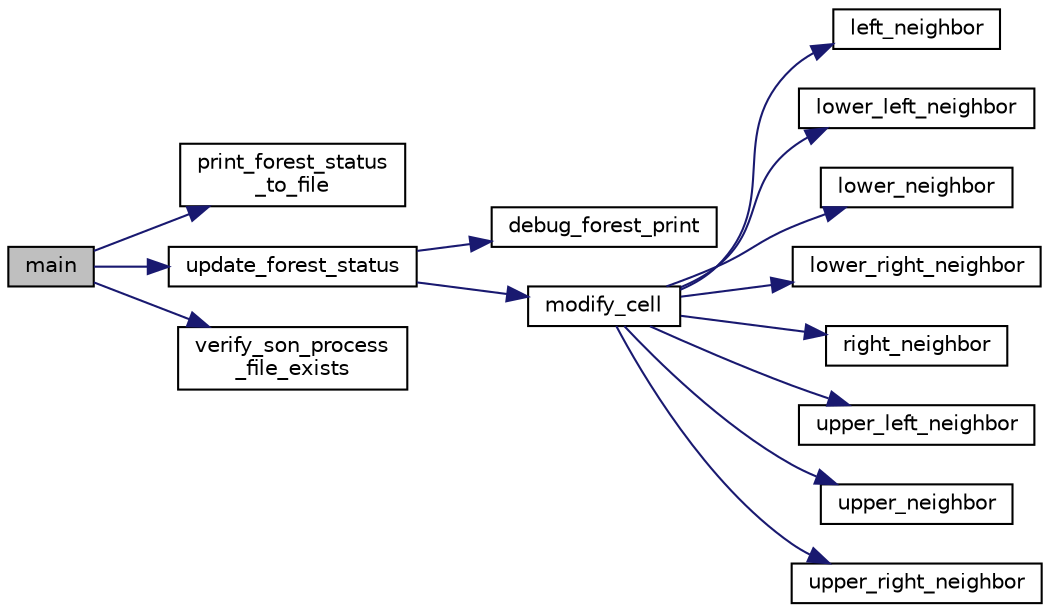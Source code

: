 digraph "main"
{
 // INTERACTIVE_SVG=YES
 // LATEX_PDF_SIZE
  edge [fontname="Helvetica",fontsize="10",labelfontname="Helvetica",labelfontsize="10"];
  node [fontname="Helvetica",fontsize="10",shape=record];
  rankdir="LR";
  Node1 [label="main",height=0.2,width=0.4,color="black", fillcolor="grey75", style="filled", fontcolor="black",tooltip="Father program is the entry program for Ex1. To accomplish the task described in EX1 instruction,..."];
  Node1 -> Node2 [color="midnightblue",fontsize="10",style="solid",fontname="Helvetica"];
  Node2 [label="print_forest_status\l_to_file",height=0.2,width=0.4,color="black", fillcolor="white", style="filled",URL="$father_8c.html#a9665d1a2bf10d05d36bfbfdcc9dd0fb8",tooltip="print_forest_status_to_file will write a single line to the out file <FOREST_STRING> - <NUM_FIRES>  F..."];
  Node1 -> Node3 [color="midnightblue",fontsize="10",style="solid",fontname="Helvetica"];
  Node3 [label="update_forest_status",height=0.2,width=0.4,color="black", fillcolor="white", style="filled",URL="$forest__utils_8c.html#a32d0613c25a154a4b440a484cfad93dc",tooltip="update_forest_status takes the current forest state and updates it –inplace– according to the followi..."];
  Node3 -> Node4 [color="midnightblue",fontsize="10",style="solid",fontname="Helvetica"];
  Node4 [label="debug_forest_print",height=0.2,width=0.4,color="black", fillcolor="white", style="filled",URL="$forest__utils_8c.html#a300bdac54588ac8279de08ec3c8bc642",tooltip="print a forest when in debug mode"];
  Node3 -> Node5 [color="midnightblue",fontsize="10",style="solid",fontname="Helvetica"];
  Node5 [label="modify_cell",height=0.2,width=0.4,color="black", fillcolor="white", style="filled",URL="$forest__utils_8c.html#a4f50ea572603813ea3e902efda59119f",tooltip="modify_cell Takes a cell in a given forest, and return the next state of this cell."];
  Node5 -> Node6 [color="midnightblue",fontsize="10",style="solid",fontname="Helvetica"];
  Node6 [label="left_neighbor",height=0.2,width=0.4,color="black", fillcolor="white", style="filled",URL="$forest__utils_8c.html#a4ec2b0d9c451aba74f348e513ceb2108",tooltip="left_neighbor returns the value of the left neighbor in a given forest string. If the cell has no suc..."];
  Node5 -> Node7 [color="midnightblue",fontsize="10",style="solid",fontname="Helvetica"];
  Node7 [label="lower_left_neighbor",height=0.2,width=0.4,color="black", fillcolor="white", style="filled",URL="$forest__utils_8c.html#a8a88c1cb78431ceaa22ef9751db12473",tooltip=" "];
  Node5 -> Node8 [color="midnightblue",fontsize="10",style="solid",fontname="Helvetica"];
  Node8 [label="lower_neighbor",height=0.2,width=0.4,color="black", fillcolor="white", style="filled",URL="$forest__utils_8c.html#aae3977e63760b3e19f7b7448ece32e63",tooltip="lower_neighbor returns the value of the lower neighbor in a given forest string. If the cell has no s..."];
  Node5 -> Node9 [color="midnightblue",fontsize="10",style="solid",fontname="Helvetica"];
  Node9 [label="lower_right_neighbor",height=0.2,width=0.4,color="black", fillcolor="white", style="filled",URL="$forest__utils_8c.html#ab9b7262f02cc5bde58b7092601e01a12",tooltip=" "];
  Node5 -> Node10 [color="midnightblue",fontsize="10",style="solid",fontname="Helvetica"];
  Node10 [label="right_neighbor",height=0.2,width=0.4,color="black", fillcolor="white", style="filled",URL="$forest__utils_8c.html#a58c9ce420379c8fed09c055208648c49",tooltip="right_neighbor returns the value of the right neighbor in a given forest string. If the cell has no s..."];
  Node5 -> Node11 [color="midnightblue",fontsize="10",style="solid",fontname="Helvetica"];
  Node11 [label="upper_left_neighbor",height=0.2,width=0.4,color="black", fillcolor="white", style="filled",URL="$forest__utils_8c.html#af904765d4ab4ddf49a61d18c7b7acd6d",tooltip=" "];
  Node5 -> Node12 [color="midnightblue",fontsize="10",style="solid",fontname="Helvetica"];
  Node12 [label="upper_neighbor",height=0.2,width=0.4,color="black", fillcolor="white", style="filled",URL="$forest__utils_8c.html#a6c45cd073dd570698f5e6f9fe11ee11f",tooltip="upper_neighbor returns the value of the upper neighbor in a given forest string. If the cell has no s..."];
  Node5 -> Node13 [color="midnightblue",fontsize="10",style="solid",fontname="Helvetica"];
  Node13 [label="upper_right_neighbor",height=0.2,width=0.4,color="black", fillcolor="white", style="filled",URL="$forest__utils_8c.html#a81f58424ed238940a36cee23c9218a66",tooltip=" "];
  Node1 -> Node14 [color="midnightblue",fontsize="10",style="solid",fontname="Helvetica"];
  Node14 [label="verify_son_process\l_file_exists",height=0.2,width=0.4,color="black", fillcolor="white", style="filled",URL="$father_8c.html#a23d27bfaa32564bad87d5d6882c7536c",tooltip="make sure the child process is located where needed. returns OK if so, otherwise relevant error."];
}
